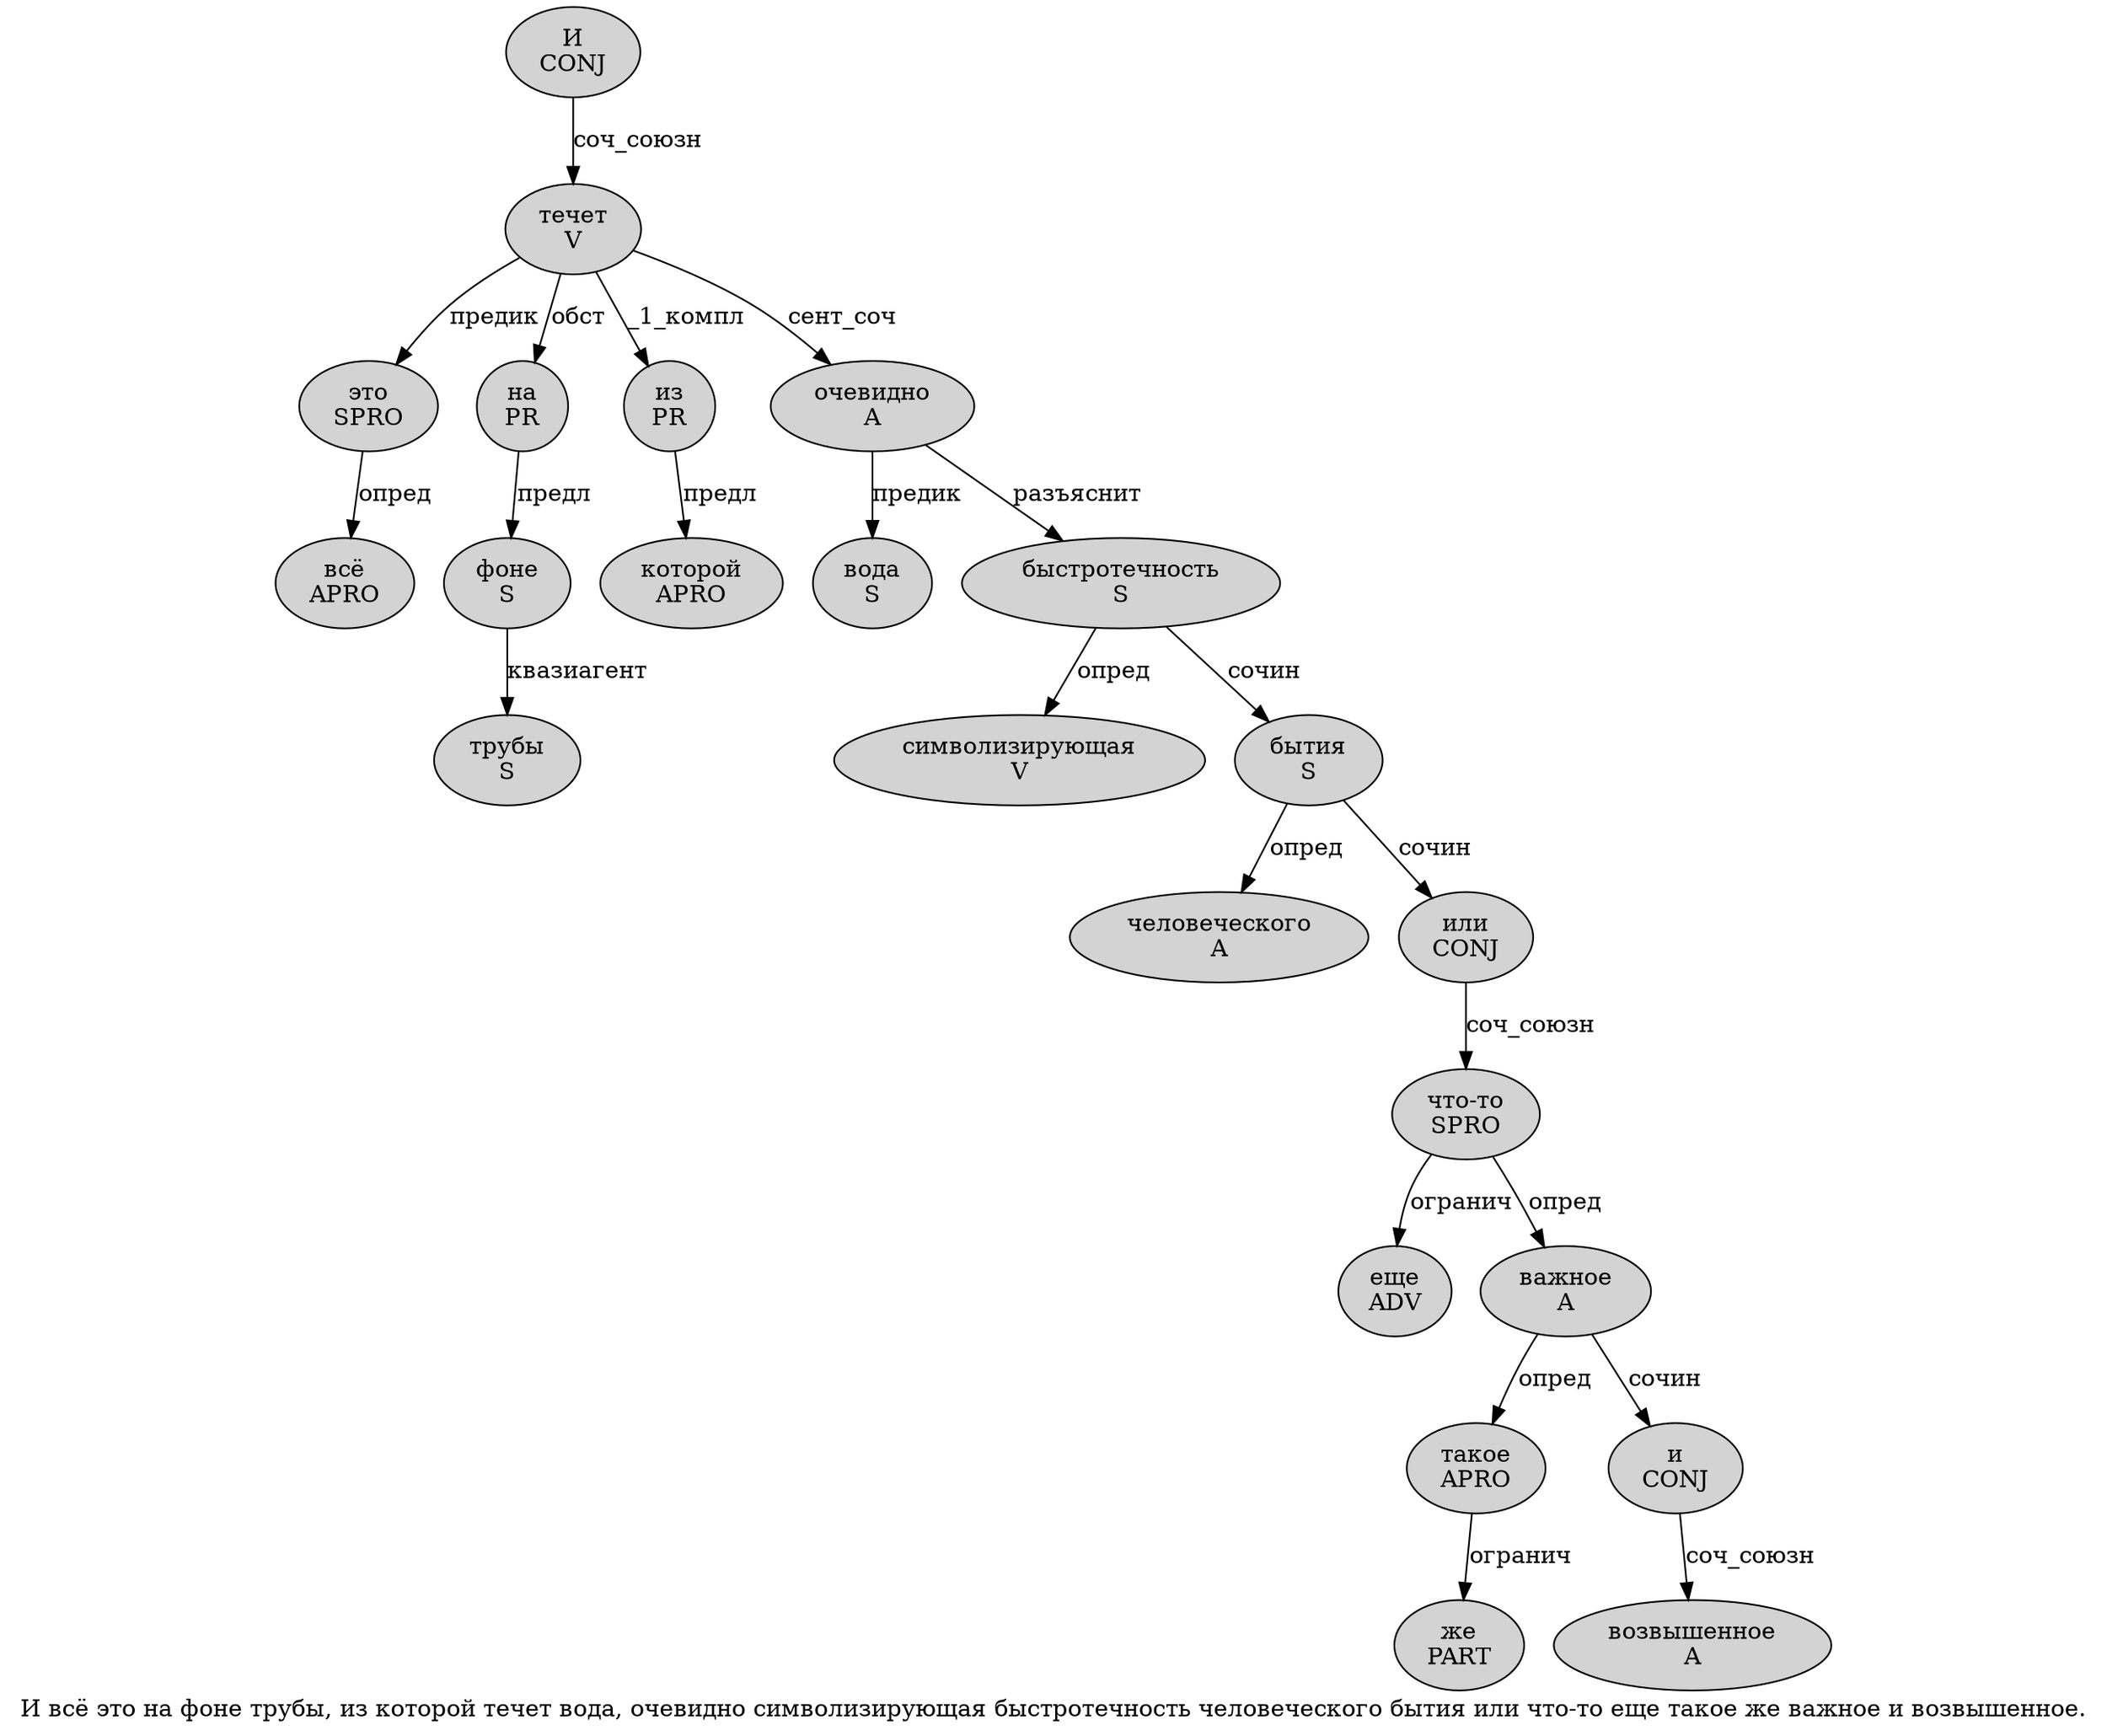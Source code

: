 digraph SENTENCE_2322 {
	graph [label="И всё это на фоне трубы, из которой течет вода, очевидно символизирующая быстротечность человеческого бытия или что-то еще такое же важное и возвышенное."]
	node [style=filled]
		0 [label="И
CONJ" color="" fillcolor=lightgray penwidth=1 shape=ellipse]
		1 [label="всё
APRO" color="" fillcolor=lightgray penwidth=1 shape=ellipse]
		2 [label="это
SPRO" color="" fillcolor=lightgray penwidth=1 shape=ellipse]
		3 [label="на
PR" color="" fillcolor=lightgray penwidth=1 shape=ellipse]
		4 [label="фоне
S" color="" fillcolor=lightgray penwidth=1 shape=ellipse]
		5 [label="трубы
S" color="" fillcolor=lightgray penwidth=1 shape=ellipse]
		7 [label="из
PR" color="" fillcolor=lightgray penwidth=1 shape=ellipse]
		8 [label="которой
APRO" color="" fillcolor=lightgray penwidth=1 shape=ellipse]
		9 [label="течет
V" color="" fillcolor=lightgray penwidth=1 shape=ellipse]
		10 [label="вода
S" color="" fillcolor=lightgray penwidth=1 shape=ellipse]
		12 [label="очевидно
A" color="" fillcolor=lightgray penwidth=1 shape=ellipse]
		13 [label="символизирующая
V" color="" fillcolor=lightgray penwidth=1 shape=ellipse]
		14 [label="быстротечность
S" color="" fillcolor=lightgray penwidth=1 shape=ellipse]
		15 [label="человеческого
A" color="" fillcolor=lightgray penwidth=1 shape=ellipse]
		16 [label="бытия
S" color="" fillcolor=lightgray penwidth=1 shape=ellipse]
		17 [label="или
CONJ" color="" fillcolor=lightgray penwidth=1 shape=ellipse]
		18 [label="что-то
SPRO" color="" fillcolor=lightgray penwidth=1 shape=ellipse]
		19 [label="еще
ADV" color="" fillcolor=lightgray penwidth=1 shape=ellipse]
		20 [label="такое
APRO" color="" fillcolor=lightgray penwidth=1 shape=ellipse]
		21 [label="же
PART" color="" fillcolor=lightgray penwidth=1 shape=ellipse]
		22 [label="важное
A" color="" fillcolor=lightgray penwidth=1 shape=ellipse]
		23 [label="и
CONJ" color="" fillcolor=lightgray penwidth=1 shape=ellipse]
		24 [label="возвышенное
A" color="" fillcolor=lightgray penwidth=1 shape=ellipse]
			18 -> 19 [label="огранич"]
			18 -> 22 [label="опред"]
			22 -> 20 [label="опред"]
			22 -> 23 [label="сочин"]
			20 -> 21 [label="огранич"]
			23 -> 24 [label="соч_союзн"]
			16 -> 15 [label="опред"]
			16 -> 17 [label="сочин"]
			12 -> 10 [label="предик"]
			12 -> 14 [label="разъяснит"]
			9 -> 2 [label="предик"]
			9 -> 3 [label="обст"]
			9 -> 7 [label="_1_компл"]
			9 -> 12 [label="сент_соч"]
			14 -> 13 [label="опред"]
			14 -> 16 [label="сочин"]
			0 -> 9 [label="соч_союзн"]
			17 -> 18 [label="соч_союзн"]
			7 -> 8 [label="предл"]
			4 -> 5 [label="квазиагент"]
			2 -> 1 [label="опред"]
			3 -> 4 [label="предл"]
}
